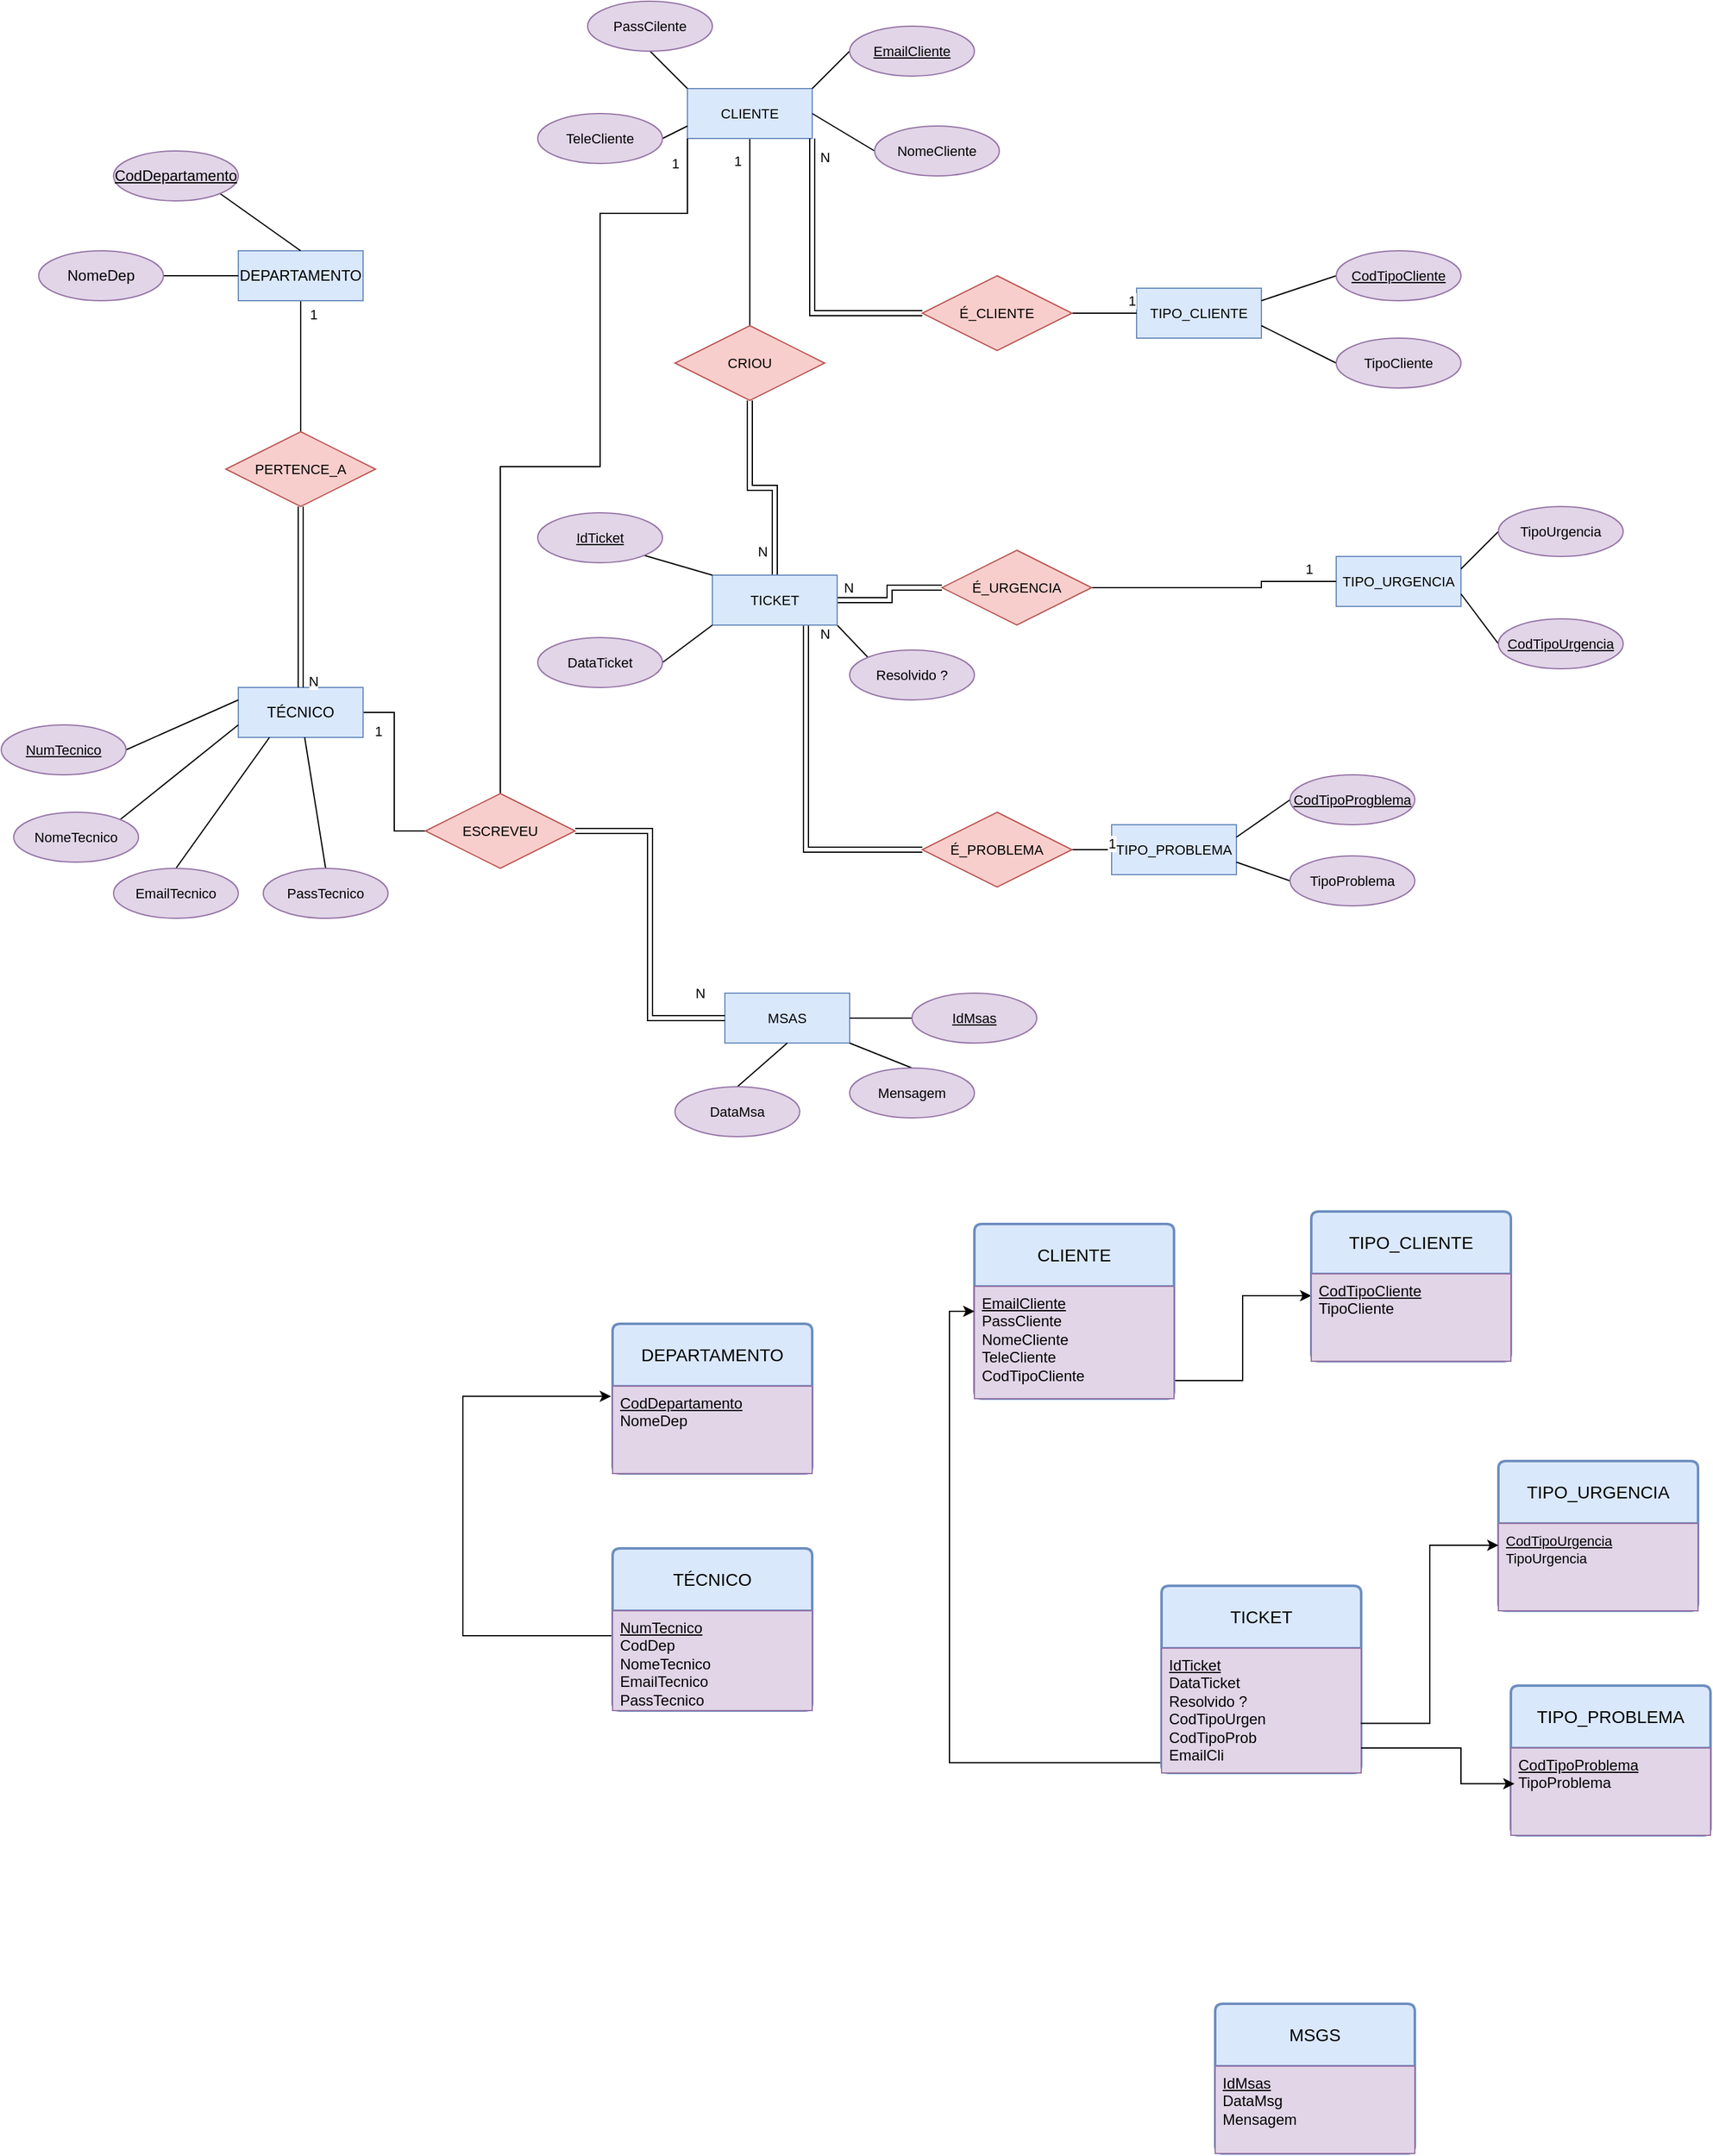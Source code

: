 <mxfile version="28.2.5">
  <diagram name="Página-1" id="ovCe7hbLdK3G4paKLihs">
    <mxGraphModel dx="2075" dy="1964" grid="1" gridSize="10" guides="1" tooltips="1" connect="1" arrows="1" fold="1" page="1" pageScale="1" pageWidth="827" pageHeight="1169" math="0" shadow="0">
      <root>
        <mxCell id="0" />
        <mxCell id="1" parent="0" />
        <mxCell id="nXeLx6OuXh_c5-dd6drx-55" style="edgeStyle=orthogonalEdgeStyle;shape=connector;rounded=0;orthogonalLoop=1;jettySize=auto;html=1;exitX=0.5;exitY=1;exitDx=0;exitDy=0;entryX=0.5;entryY=0;entryDx=0;entryDy=0;strokeColor=default;align=center;verticalAlign=middle;fontFamily=Helvetica;fontSize=11;fontColor=default;labelBackgroundColor=default;endArrow=none;endFill=0;" edge="1" parent="1" source="nXeLx6OuXh_c5-dd6drx-1" target="nXeLx6OuXh_c5-dd6drx-54">
          <mxGeometry relative="1" as="geometry" />
        </mxCell>
        <mxCell id="nXeLx6OuXh_c5-dd6drx-58" value="1" style="edgeLabel;html=1;align=center;verticalAlign=middle;resizable=0;points=[];fontFamily=Helvetica;fontSize=11;fontColor=default;labelBackgroundColor=default;" vertex="1" connectable="0" parent="nXeLx6OuXh_c5-dd6drx-55">
          <mxGeometry x="-0.873" y="2" relative="1" as="geometry">
            <mxPoint x="8" y="4" as="offset" />
          </mxGeometry>
        </mxCell>
        <mxCell id="nXeLx6OuXh_c5-dd6drx-1" value="DEPARTAMENTO" style="whiteSpace=wrap;html=1;align=center;fillColor=#dae8fc;strokeColor=#6c8ebf;labelBackgroundColor=none;" vertex="1" parent="1">
          <mxGeometry x="-620" y="-940" width="100" height="40" as="geometry" />
        </mxCell>
        <mxCell id="nXeLx6OuXh_c5-dd6drx-6" style="rounded=0;orthogonalLoop=1;jettySize=auto;html=1;exitX=1;exitY=1;exitDx=0;exitDy=0;entryX=0.5;entryY=0;entryDx=0;entryDy=0;endArrow=none;endFill=0;" edge="1" parent="1" source="nXeLx6OuXh_c5-dd6drx-3" target="nXeLx6OuXh_c5-dd6drx-1">
          <mxGeometry relative="1" as="geometry" />
        </mxCell>
        <mxCell id="nXeLx6OuXh_c5-dd6drx-3" value="CodDepartamento" style="ellipse;whiteSpace=wrap;html=1;align=center;fontStyle=4;labelBackgroundColor=none;fillColor=#e1d5e7;strokeColor=#9673a6;" vertex="1" parent="1">
          <mxGeometry x="-720" y="-1020" width="100" height="40" as="geometry" />
        </mxCell>
        <mxCell id="nXeLx6OuXh_c5-dd6drx-7" style="edgeStyle=none;shape=connector;rounded=0;orthogonalLoop=1;jettySize=auto;html=1;exitX=1;exitY=0.5;exitDx=0;exitDy=0;entryX=0;entryY=0.5;entryDx=0;entryDy=0;strokeColor=default;align=center;verticalAlign=middle;fontFamily=Helvetica;fontSize=11;fontColor=default;labelBackgroundColor=default;endArrow=none;endFill=0;" edge="1" parent="1" source="nXeLx6OuXh_c5-dd6drx-4" target="nXeLx6OuXh_c5-dd6drx-1">
          <mxGeometry relative="1" as="geometry" />
        </mxCell>
        <mxCell id="nXeLx6OuXh_c5-dd6drx-4" value="NomeDep" style="ellipse;whiteSpace=wrap;html=1;align=center;labelBackgroundColor=none;fillColor=#e1d5e7;strokeColor=#9673a6;" vertex="1" parent="1">
          <mxGeometry x="-780" y="-940" width="100" height="40" as="geometry" />
        </mxCell>
        <mxCell id="nXeLx6OuXh_c5-dd6drx-82" style="edgeStyle=orthogonalEdgeStyle;shape=connector;rounded=0;orthogonalLoop=1;jettySize=auto;html=1;exitX=1;exitY=0.5;exitDx=0;exitDy=0;entryX=0;entryY=0.5;entryDx=0;entryDy=0;strokeColor=default;align=center;verticalAlign=middle;fontFamily=Helvetica;fontSize=11;fontColor=default;labelBackgroundColor=default;endArrow=none;endFill=0;" edge="1" parent="1" source="nXeLx6OuXh_c5-dd6drx-5" target="nXeLx6OuXh_c5-dd6drx-81">
          <mxGeometry relative="1" as="geometry" />
        </mxCell>
        <mxCell id="nXeLx6OuXh_c5-dd6drx-86" value="1" style="edgeLabel;html=1;align=center;verticalAlign=middle;resizable=0;points=[];fontFamily=Helvetica;fontSize=11;fontColor=default;labelBackgroundColor=default;" vertex="1" connectable="0" parent="nXeLx6OuXh_c5-dd6drx-82">
          <mxGeometry x="-0.836" y="-3" relative="1" as="geometry">
            <mxPoint y="12" as="offset" />
          </mxGeometry>
        </mxCell>
        <mxCell id="nXeLx6OuXh_c5-dd6drx-5" value="TÉCNICO" style="whiteSpace=wrap;html=1;align=center;fillColor=#dae8fc;strokeColor=#6c8ebf;labelBackgroundColor=none;" vertex="1" parent="1">
          <mxGeometry x="-620" y="-590" width="100" height="40" as="geometry" />
        </mxCell>
        <mxCell id="nXeLx6OuXh_c5-dd6drx-15" style="edgeStyle=none;shape=connector;rounded=0;orthogonalLoop=1;jettySize=auto;html=1;exitX=1;exitY=0.5;exitDx=0;exitDy=0;entryX=0;entryY=0.25;entryDx=0;entryDy=0;strokeColor=default;align=center;verticalAlign=middle;fontFamily=Helvetica;fontSize=11;fontColor=default;labelBackgroundColor=default;endArrow=none;endFill=0;" edge="1" parent="1" source="nXeLx6OuXh_c5-dd6drx-8" target="nXeLx6OuXh_c5-dd6drx-5">
          <mxGeometry relative="1" as="geometry" />
        </mxCell>
        <mxCell id="nXeLx6OuXh_c5-dd6drx-8" value="NumTecnico" style="ellipse;whiteSpace=wrap;html=1;align=center;fontStyle=4;fontFamily=Helvetica;fontSize=11;labelBackgroundColor=none;fillColor=#e1d5e7;strokeColor=#9673a6;" vertex="1" parent="1">
          <mxGeometry x="-810" y="-560" width="100" height="40" as="geometry" />
        </mxCell>
        <mxCell id="nXeLx6OuXh_c5-dd6drx-14" style="edgeStyle=none;shape=connector;rounded=0;orthogonalLoop=1;jettySize=auto;html=1;exitX=1;exitY=0;exitDx=0;exitDy=0;entryX=0;entryY=0.75;entryDx=0;entryDy=0;strokeColor=default;align=center;verticalAlign=middle;fontFamily=Helvetica;fontSize=11;fontColor=default;labelBackgroundColor=default;endArrow=none;endFill=0;" edge="1" parent="1" source="nXeLx6OuXh_c5-dd6drx-9" target="nXeLx6OuXh_c5-dd6drx-5">
          <mxGeometry relative="1" as="geometry" />
        </mxCell>
        <mxCell id="nXeLx6OuXh_c5-dd6drx-9" value="NomeTecnico" style="ellipse;whiteSpace=wrap;html=1;align=center;fontFamily=Helvetica;fontSize=11;labelBackgroundColor=none;fillColor=#e1d5e7;strokeColor=#9673a6;" vertex="1" parent="1">
          <mxGeometry x="-800" y="-490" width="100" height="40" as="geometry" />
        </mxCell>
        <mxCell id="nXeLx6OuXh_c5-dd6drx-12" style="edgeStyle=none;shape=connector;rounded=0;orthogonalLoop=1;jettySize=auto;html=1;exitX=0.5;exitY=0;exitDx=0;exitDy=0;strokeColor=default;align=center;verticalAlign=middle;fontFamily=Helvetica;fontSize=11;fontColor=default;labelBackgroundColor=default;endArrow=none;endFill=0;" edge="1" parent="1" source="nXeLx6OuXh_c5-dd6drx-10" target="nXeLx6OuXh_c5-dd6drx-5">
          <mxGeometry relative="1" as="geometry">
            <mxPoint x="-635" y="-375" as="targetPoint" />
          </mxGeometry>
        </mxCell>
        <mxCell id="nXeLx6OuXh_c5-dd6drx-10" value="PassTecnico" style="ellipse;whiteSpace=wrap;html=1;align=center;fontFamily=Helvetica;fontSize=11;labelBackgroundColor=none;fillColor=#e1d5e7;strokeColor=#9673a6;" vertex="1" parent="1">
          <mxGeometry x="-600" y="-445" width="100" height="40" as="geometry" />
        </mxCell>
        <mxCell id="nXeLx6OuXh_c5-dd6drx-13" style="edgeStyle=none;shape=connector;rounded=0;orthogonalLoop=1;jettySize=auto;html=1;exitX=0.5;exitY=0;exitDx=0;exitDy=0;entryX=0.25;entryY=1;entryDx=0;entryDy=0;strokeColor=default;align=center;verticalAlign=middle;fontFamily=Helvetica;fontSize=11;fontColor=default;labelBackgroundColor=default;endArrow=none;endFill=0;" edge="1" parent="1" source="nXeLx6OuXh_c5-dd6drx-11" target="nXeLx6OuXh_c5-dd6drx-5">
          <mxGeometry relative="1" as="geometry" />
        </mxCell>
        <mxCell id="nXeLx6OuXh_c5-dd6drx-11" value="EmailTecnico" style="ellipse;whiteSpace=wrap;html=1;align=center;fontFamily=Helvetica;fontSize=11;labelBackgroundColor=none;fillColor=#e1d5e7;strokeColor=#9673a6;" vertex="1" parent="1">
          <mxGeometry x="-720" y="-445" width="100" height="40" as="geometry" />
        </mxCell>
        <mxCell id="nXeLx6OuXh_c5-dd6drx-61" style="edgeStyle=orthogonalEdgeStyle;shape=connector;rounded=0;orthogonalLoop=1;jettySize=auto;html=1;exitX=0.5;exitY=1;exitDx=0;exitDy=0;entryX=0.5;entryY=0;entryDx=0;entryDy=0;strokeColor=default;align=center;verticalAlign=middle;fontFamily=Helvetica;fontSize=11;fontColor=default;labelBackgroundColor=default;endArrow=none;endFill=0;" edge="1" parent="1" source="nXeLx6OuXh_c5-dd6drx-16" target="nXeLx6OuXh_c5-dd6drx-60">
          <mxGeometry relative="1" as="geometry" />
        </mxCell>
        <mxCell id="nXeLx6OuXh_c5-dd6drx-63" value="1" style="edgeLabel;html=1;align=center;verticalAlign=middle;resizable=0;points=[];fontFamily=Helvetica;fontSize=11;fontColor=default;labelBackgroundColor=default;" vertex="1" connectable="0" parent="nXeLx6OuXh_c5-dd6drx-61">
          <mxGeometry x="-0.705" y="-3" relative="1" as="geometry">
            <mxPoint x="-7" y="-4" as="offset" />
          </mxGeometry>
        </mxCell>
        <mxCell id="nXeLx6OuXh_c5-dd6drx-16" value="CLIENTE" style="whiteSpace=wrap;html=1;align=center;fontFamily=Helvetica;fontSize=11;labelBackgroundColor=none;fillColor=#dae8fc;strokeColor=#6c8ebf;" vertex="1" parent="1">
          <mxGeometry x="-260" y="-1070" width="100" height="40" as="geometry" />
        </mxCell>
        <mxCell id="nXeLx6OuXh_c5-dd6drx-27" style="edgeStyle=none;shape=connector;rounded=0;orthogonalLoop=1;jettySize=auto;html=1;exitX=0;exitY=0.5;exitDx=0;exitDy=0;entryX=1;entryY=0;entryDx=0;entryDy=0;strokeColor=default;align=center;verticalAlign=middle;fontFamily=Helvetica;fontSize=11;fontColor=default;labelBackgroundColor=default;endArrow=none;endFill=0;" edge="1" parent="1" source="nXeLx6OuXh_c5-dd6drx-18" target="nXeLx6OuXh_c5-dd6drx-16">
          <mxGeometry relative="1" as="geometry" />
        </mxCell>
        <mxCell id="nXeLx6OuXh_c5-dd6drx-18" value="EmailCliente" style="ellipse;whiteSpace=wrap;html=1;align=center;fontStyle=4;fontFamily=Helvetica;fontSize=11;labelBackgroundColor=none;fillColor=#e1d5e7;strokeColor=#9673a6;" vertex="1" parent="1">
          <mxGeometry x="-130" y="-1120" width="100" height="40" as="geometry" />
        </mxCell>
        <mxCell id="nXeLx6OuXh_c5-dd6drx-28" style="edgeStyle=none;shape=connector;rounded=0;orthogonalLoop=1;jettySize=auto;html=1;exitX=0;exitY=0.5;exitDx=0;exitDy=0;entryX=1;entryY=0.5;entryDx=0;entryDy=0;strokeColor=default;align=center;verticalAlign=middle;fontFamily=Helvetica;fontSize=11;fontColor=default;labelBackgroundColor=default;endArrow=none;endFill=0;" edge="1" parent="1" source="nXeLx6OuXh_c5-dd6drx-19" target="nXeLx6OuXh_c5-dd6drx-16">
          <mxGeometry relative="1" as="geometry" />
        </mxCell>
        <mxCell id="nXeLx6OuXh_c5-dd6drx-19" value="NomeCliente" style="ellipse;whiteSpace=wrap;html=1;align=center;fontFamily=Helvetica;fontSize=11;labelBackgroundColor=none;fillColor=#e1d5e7;strokeColor=#9673a6;" vertex="1" parent="1">
          <mxGeometry x="-110" y="-1040" width="100" height="40" as="geometry" />
        </mxCell>
        <mxCell id="nXeLx6OuXh_c5-dd6drx-29" style="edgeStyle=none;shape=connector;rounded=0;orthogonalLoop=1;jettySize=auto;html=1;exitX=0.5;exitY=1;exitDx=0;exitDy=0;entryX=0;entryY=0;entryDx=0;entryDy=0;strokeColor=default;align=center;verticalAlign=middle;fontFamily=Helvetica;fontSize=11;fontColor=default;labelBackgroundColor=default;endArrow=none;endFill=0;" edge="1" parent="1" source="nXeLx6OuXh_c5-dd6drx-20" target="nXeLx6OuXh_c5-dd6drx-16">
          <mxGeometry relative="1" as="geometry" />
        </mxCell>
        <mxCell id="nXeLx6OuXh_c5-dd6drx-20" value="PassCilente" style="ellipse;whiteSpace=wrap;html=1;align=center;fontFamily=Helvetica;fontSize=11;labelBackgroundColor=none;fillColor=#e1d5e7;strokeColor=#9673a6;" vertex="1" parent="1">
          <mxGeometry x="-340" y="-1140" width="100" height="40" as="geometry" />
        </mxCell>
        <mxCell id="nXeLx6OuXh_c5-dd6drx-21" value="MSAS" style="whiteSpace=wrap;html=1;align=center;fontFamily=Helvetica;fontSize=11;labelBackgroundColor=none;fillColor=#dae8fc;strokeColor=#6c8ebf;" vertex="1" parent="1">
          <mxGeometry x="-230" y="-345" width="100" height="40" as="geometry" />
        </mxCell>
        <mxCell id="nXeLx6OuXh_c5-dd6drx-25" style="edgeStyle=none;shape=connector;rounded=0;orthogonalLoop=1;jettySize=auto;html=1;exitX=0.5;exitY=0;exitDx=0;exitDy=0;entryX=0.5;entryY=1;entryDx=0;entryDy=0;strokeColor=default;align=center;verticalAlign=middle;fontFamily=Helvetica;fontSize=11;fontColor=default;labelBackgroundColor=default;endArrow=none;endFill=0;" edge="1" parent="1" source="nXeLx6OuXh_c5-dd6drx-22" target="nXeLx6OuXh_c5-dd6drx-21">
          <mxGeometry relative="1" as="geometry" />
        </mxCell>
        <mxCell id="nXeLx6OuXh_c5-dd6drx-22" value="DataMsa" style="ellipse;whiteSpace=wrap;html=1;align=center;fontFamily=Helvetica;fontSize=11;labelBackgroundColor=none;fillColor=#e1d5e7;strokeColor=#9673a6;" vertex="1" parent="1">
          <mxGeometry x="-270" y="-270" width="100" height="40" as="geometry" />
        </mxCell>
        <mxCell id="nXeLx6OuXh_c5-dd6drx-24" style="edgeStyle=none;shape=connector;rounded=0;orthogonalLoop=1;jettySize=auto;html=1;exitX=0.5;exitY=0;exitDx=0;exitDy=0;entryX=1;entryY=1;entryDx=0;entryDy=0;strokeColor=default;align=center;verticalAlign=middle;fontFamily=Helvetica;fontSize=11;fontColor=default;labelBackgroundColor=default;endArrow=none;endFill=0;" edge="1" parent="1" source="nXeLx6OuXh_c5-dd6drx-23" target="nXeLx6OuXh_c5-dd6drx-21">
          <mxGeometry relative="1" as="geometry" />
        </mxCell>
        <mxCell id="nXeLx6OuXh_c5-dd6drx-23" value="Mensagem" style="ellipse;whiteSpace=wrap;html=1;align=center;fontFamily=Helvetica;fontSize=11;labelBackgroundColor=none;fillColor=#e1d5e7;strokeColor=#9673a6;" vertex="1" parent="1">
          <mxGeometry x="-130" y="-285" width="100" height="40" as="geometry" />
        </mxCell>
        <mxCell id="nXeLx6OuXh_c5-dd6drx-30" style="edgeStyle=none;shape=connector;rounded=0;orthogonalLoop=1;jettySize=auto;html=1;exitX=1;exitY=0.5;exitDx=0;exitDy=0;entryX=0;entryY=0.75;entryDx=0;entryDy=0;strokeColor=default;align=center;verticalAlign=middle;fontFamily=Helvetica;fontSize=11;fontColor=default;labelBackgroundColor=default;endArrow=none;endFill=0;" edge="1" parent="1" source="nXeLx6OuXh_c5-dd6drx-26" target="nXeLx6OuXh_c5-dd6drx-16">
          <mxGeometry relative="1" as="geometry" />
        </mxCell>
        <mxCell id="nXeLx6OuXh_c5-dd6drx-26" value="TeleCliente" style="ellipse;whiteSpace=wrap;html=1;align=center;fontFamily=Helvetica;fontSize=11;labelBackgroundColor=none;fillColor=#e1d5e7;strokeColor=#9673a6;" vertex="1" parent="1">
          <mxGeometry x="-380" y="-1050" width="100" height="40" as="geometry" />
        </mxCell>
        <mxCell id="nXeLx6OuXh_c5-dd6drx-40" style="edgeStyle=none;shape=connector;rounded=0;orthogonalLoop=1;jettySize=auto;html=1;exitX=1;exitY=1;exitDx=0;exitDy=0;entryX=0;entryY=0;entryDx=0;entryDy=0;strokeColor=default;align=center;verticalAlign=middle;fontFamily=Helvetica;fontSize=11;fontColor=default;labelBackgroundColor=default;endArrow=none;endFill=0;" edge="1" parent="1" source="nXeLx6OuXh_c5-dd6drx-31" target="nXeLx6OuXh_c5-dd6drx-35">
          <mxGeometry relative="1" as="geometry" />
        </mxCell>
        <mxCell id="nXeLx6OuXh_c5-dd6drx-62" style="edgeStyle=orthogonalEdgeStyle;shape=link;rounded=0;orthogonalLoop=1;jettySize=auto;html=1;exitX=0.5;exitY=0;exitDx=0;exitDy=0;entryX=0.5;entryY=1;entryDx=0;entryDy=0;strokeColor=default;align=center;verticalAlign=middle;fontFamily=Helvetica;fontSize=11;fontColor=default;labelBackgroundColor=default;endArrow=none;endFill=0;" edge="1" parent="1" source="nXeLx6OuXh_c5-dd6drx-31" target="nXeLx6OuXh_c5-dd6drx-60">
          <mxGeometry relative="1" as="geometry" />
        </mxCell>
        <mxCell id="nXeLx6OuXh_c5-dd6drx-64" value="N" style="edgeLabel;html=1;align=center;verticalAlign=middle;resizable=0;points=[];fontFamily=Helvetica;fontSize=11;fontColor=default;labelBackgroundColor=default;" vertex="1" connectable="0" parent="nXeLx6OuXh_c5-dd6drx-62">
          <mxGeometry x="-0.773" y="2" relative="1" as="geometry">
            <mxPoint x="-8" y="-1" as="offset" />
          </mxGeometry>
        </mxCell>
        <mxCell id="nXeLx6OuXh_c5-dd6drx-70" style="edgeStyle=orthogonalEdgeStyle;shape=link;rounded=0;orthogonalLoop=1;jettySize=auto;html=1;exitX=1;exitY=0.5;exitDx=0;exitDy=0;entryX=0;entryY=0.5;entryDx=0;entryDy=0;strokeColor=default;align=center;verticalAlign=middle;fontFamily=Helvetica;fontSize=11;fontColor=default;labelBackgroundColor=default;endArrow=none;endFill=0;" edge="1" parent="1" source="nXeLx6OuXh_c5-dd6drx-31" target="nXeLx6OuXh_c5-dd6drx-69">
          <mxGeometry relative="1" as="geometry" />
        </mxCell>
        <mxCell id="nXeLx6OuXh_c5-dd6drx-75" value="N" style="edgeLabel;html=1;align=center;verticalAlign=middle;resizable=0;points=[];fontFamily=Helvetica;fontSize=11;fontColor=default;labelBackgroundColor=default;" vertex="1" connectable="0" parent="nXeLx6OuXh_c5-dd6drx-70">
          <mxGeometry x="-0.775" y="1" relative="1" as="geometry">
            <mxPoint x="-2" y="-9" as="offset" />
          </mxGeometry>
        </mxCell>
        <mxCell id="nXeLx6OuXh_c5-dd6drx-77" style="edgeStyle=orthogonalEdgeStyle;shape=link;rounded=0;orthogonalLoop=1;jettySize=auto;html=1;exitX=0.75;exitY=1;exitDx=0;exitDy=0;entryX=0;entryY=0.5;entryDx=0;entryDy=0;strokeColor=default;align=center;verticalAlign=middle;fontFamily=Helvetica;fontSize=11;fontColor=default;labelBackgroundColor=default;endArrow=none;endFill=0;" edge="1" parent="1" source="nXeLx6OuXh_c5-dd6drx-31" target="nXeLx6OuXh_c5-dd6drx-76">
          <mxGeometry relative="1" as="geometry" />
        </mxCell>
        <mxCell id="nXeLx6OuXh_c5-dd6drx-80" value="N" style="edgeLabel;html=1;align=center;verticalAlign=middle;resizable=0;points=[];fontFamily=Helvetica;fontSize=11;fontColor=default;labelBackgroundColor=default;" vertex="1" connectable="0" parent="nXeLx6OuXh_c5-dd6drx-77">
          <mxGeometry x="-0.912" relative="1" as="geometry">
            <mxPoint x="15" y="-5" as="offset" />
          </mxGeometry>
        </mxCell>
        <mxCell id="nXeLx6OuXh_c5-dd6drx-31" value="TICKET" style="whiteSpace=wrap;html=1;align=center;fontFamily=Helvetica;fontSize=11;labelBackgroundColor=none;fillColor=#dae8fc;strokeColor=#6c8ebf;" vertex="1" parent="1">
          <mxGeometry x="-240" y="-680" width="100" height="40" as="geometry" />
        </mxCell>
        <mxCell id="nXeLx6OuXh_c5-dd6drx-32" value="TIPO_CLIENTE" style="whiteSpace=wrap;html=1;align=center;fontFamily=Helvetica;fontSize=11;labelBackgroundColor=none;fillColor=#dae8fc;strokeColor=#6c8ebf;" vertex="1" parent="1">
          <mxGeometry x="100" y="-910" width="100" height="40" as="geometry" />
        </mxCell>
        <mxCell id="nXeLx6OuXh_c5-dd6drx-33" value="TIPO_URGENCIA" style="whiteSpace=wrap;html=1;align=center;fontFamily=Helvetica;fontSize=11;labelBackgroundColor=none;fillColor=#dae8fc;strokeColor=#6c8ebf;" vertex="1" parent="1">
          <mxGeometry x="260" y="-695" width="100" height="40" as="geometry" />
        </mxCell>
        <mxCell id="nXeLx6OuXh_c5-dd6drx-34" value="TIPO_PROBLEMA" style="whiteSpace=wrap;html=1;align=center;fontFamily=Helvetica;fontSize=11;labelBackgroundColor=none;fillColor=#dae8fc;strokeColor=#6c8ebf;" vertex="1" parent="1">
          <mxGeometry x="80" y="-480" width="100" height="40" as="geometry" />
        </mxCell>
        <mxCell id="nXeLx6OuXh_c5-dd6drx-35" value="Resolvido ?" style="ellipse;whiteSpace=wrap;html=1;align=center;fontFamily=Helvetica;fontSize=11;labelBackgroundColor=none;fillColor=#e1d5e7;strokeColor=#9673a6;" vertex="1" parent="1">
          <mxGeometry x="-130" y="-620" width="100" height="40" as="geometry" />
        </mxCell>
        <mxCell id="nXeLx6OuXh_c5-dd6drx-39" style="edgeStyle=none;shape=connector;rounded=0;orthogonalLoop=1;jettySize=auto;html=1;exitX=1;exitY=0.5;exitDx=0;exitDy=0;entryX=0;entryY=1;entryDx=0;entryDy=0;strokeColor=default;align=center;verticalAlign=middle;fontFamily=Helvetica;fontSize=11;fontColor=default;labelBackgroundColor=default;endArrow=none;endFill=0;" edge="1" parent="1" source="nXeLx6OuXh_c5-dd6drx-36" target="nXeLx6OuXh_c5-dd6drx-31">
          <mxGeometry relative="1" as="geometry" />
        </mxCell>
        <mxCell id="nXeLx6OuXh_c5-dd6drx-36" value="DataTicket" style="ellipse;whiteSpace=wrap;html=1;align=center;fontFamily=Helvetica;fontSize=11;labelBackgroundColor=none;fillColor=#e1d5e7;strokeColor=#9673a6;" vertex="1" parent="1">
          <mxGeometry x="-380" y="-630" width="100" height="40" as="geometry" />
        </mxCell>
        <mxCell id="nXeLx6OuXh_c5-dd6drx-38" style="edgeStyle=none;shape=connector;rounded=0;orthogonalLoop=1;jettySize=auto;html=1;exitX=1;exitY=1;exitDx=0;exitDy=0;entryX=0;entryY=0;entryDx=0;entryDy=0;strokeColor=default;align=center;verticalAlign=middle;fontFamily=Helvetica;fontSize=11;fontColor=default;labelBackgroundColor=default;endArrow=none;endFill=0;" edge="1" parent="1" source="nXeLx6OuXh_c5-dd6drx-37" target="nXeLx6OuXh_c5-dd6drx-31">
          <mxGeometry relative="1" as="geometry" />
        </mxCell>
        <mxCell id="nXeLx6OuXh_c5-dd6drx-37" value="IdTicket" style="ellipse;whiteSpace=wrap;html=1;align=center;fontStyle=4;fontFamily=Helvetica;fontSize=11;labelBackgroundColor=none;fillColor=#e1d5e7;strokeColor=#9673a6;" vertex="1" parent="1">
          <mxGeometry x="-380" y="-730" width="100" height="40" as="geometry" />
        </mxCell>
        <mxCell id="nXeLx6OuXh_c5-dd6drx-47" style="edgeStyle=none;shape=connector;rounded=0;orthogonalLoop=1;jettySize=auto;html=1;exitX=0;exitY=0.5;exitDx=0;exitDy=0;entryX=1;entryY=0.75;entryDx=0;entryDy=0;strokeColor=default;align=center;verticalAlign=middle;fontFamily=Helvetica;fontSize=11;fontColor=default;labelBackgroundColor=default;endArrow=none;endFill=0;" edge="1" parent="1" source="nXeLx6OuXh_c5-dd6drx-42" target="nXeLx6OuXh_c5-dd6drx-32">
          <mxGeometry relative="1" as="geometry" />
        </mxCell>
        <mxCell id="nXeLx6OuXh_c5-dd6drx-42" value="TipoCliente" style="ellipse;whiteSpace=wrap;html=1;align=center;fontFamily=Helvetica;fontSize=11;labelBackgroundColor=none;fillColor=#e1d5e7;strokeColor=#9673a6;" vertex="1" parent="1">
          <mxGeometry x="260" y="-870" width="100" height="40" as="geometry" />
        </mxCell>
        <mxCell id="nXeLx6OuXh_c5-dd6drx-46" style="edgeStyle=none;shape=connector;rounded=0;orthogonalLoop=1;jettySize=auto;html=1;exitX=0;exitY=0.5;exitDx=0;exitDy=0;entryX=1;entryY=0.25;entryDx=0;entryDy=0;strokeColor=default;align=center;verticalAlign=middle;fontFamily=Helvetica;fontSize=11;fontColor=default;labelBackgroundColor=default;endArrow=none;endFill=0;" edge="1" parent="1" source="nXeLx6OuXh_c5-dd6drx-43" target="nXeLx6OuXh_c5-dd6drx-32">
          <mxGeometry relative="1" as="geometry" />
        </mxCell>
        <mxCell id="nXeLx6OuXh_c5-dd6drx-43" value="CodTipoCliente" style="ellipse;whiteSpace=wrap;html=1;align=center;fontStyle=4;fontFamily=Helvetica;fontSize=11;labelBackgroundColor=none;fillColor=#e1d5e7;strokeColor=#9673a6;" vertex="1" parent="1">
          <mxGeometry x="260" y="-940" width="100" height="40" as="geometry" />
        </mxCell>
        <mxCell id="nXeLx6OuXh_c5-dd6drx-49" style="edgeStyle=none;shape=connector;rounded=0;orthogonalLoop=1;jettySize=auto;html=1;exitX=0;exitY=0.5;exitDx=0;exitDy=0;entryX=1;entryY=0.75;entryDx=0;entryDy=0;strokeColor=default;align=center;verticalAlign=middle;fontFamily=Helvetica;fontSize=11;fontColor=default;labelBackgroundColor=default;endArrow=none;endFill=0;" edge="1" parent="1" source="nXeLx6OuXh_c5-dd6drx-44" target="nXeLx6OuXh_c5-dd6drx-33">
          <mxGeometry relative="1" as="geometry" />
        </mxCell>
        <mxCell id="nXeLx6OuXh_c5-dd6drx-44" value="CodTipoUrgencia" style="ellipse;whiteSpace=wrap;html=1;align=center;fontStyle=4;fontFamily=Helvetica;fontSize=11;labelBackgroundColor=none;fillColor=#e1d5e7;strokeColor=#9673a6;" vertex="1" parent="1">
          <mxGeometry x="390" y="-645" width="100" height="40" as="geometry" />
        </mxCell>
        <mxCell id="nXeLx6OuXh_c5-dd6drx-48" style="edgeStyle=none;shape=connector;rounded=0;orthogonalLoop=1;jettySize=auto;html=1;exitX=0;exitY=0.5;exitDx=0;exitDy=0;entryX=1;entryY=0.25;entryDx=0;entryDy=0;strokeColor=default;align=center;verticalAlign=middle;fontFamily=Helvetica;fontSize=11;fontColor=default;labelBackgroundColor=default;endArrow=none;endFill=0;" edge="1" parent="1" source="nXeLx6OuXh_c5-dd6drx-45" target="nXeLx6OuXh_c5-dd6drx-33">
          <mxGeometry relative="1" as="geometry" />
        </mxCell>
        <mxCell id="nXeLx6OuXh_c5-dd6drx-45" value="TipoUrgencia" style="ellipse;whiteSpace=wrap;html=1;align=center;fontFamily=Helvetica;fontSize=11;labelBackgroundColor=none;fillColor=#e1d5e7;strokeColor=#9673a6;" vertex="1" parent="1">
          <mxGeometry x="390" y="-735" width="100" height="40" as="geometry" />
        </mxCell>
        <mxCell id="nXeLx6OuXh_c5-dd6drx-53" style="edgeStyle=none;shape=connector;rounded=0;orthogonalLoop=1;jettySize=auto;html=1;exitX=0;exitY=0.5;exitDx=0;exitDy=0;entryX=1;entryY=0.25;entryDx=0;entryDy=0;strokeColor=default;align=center;verticalAlign=middle;fontFamily=Helvetica;fontSize=11;fontColor=default;labelBackgroundColor=default;endArrow=none;endFill=0;" edge="1" parent="1" source="nXeLx6OuXh_c5-dd6drx-50" target="nXeLx6OuXh_c5-dd6drx-34">
          <mxGeometry relative="1" as="geometry" />
        </mxCell>
        <mxCell id="nXeLx6OuXh_c5-dd6drx-50" value="CodTipoProgblema" style="ellipse;whiteSpace=wrap;html=1;align=center;fontStyle=4;fontFamily=Helvetica;fontSize=11;labelBackgroundColor=none;fillColor=#e1d5e7;strokeColor=#9673a6;" vertex="1" parent="1">
          <mxGeometry x="223" y="-520" width="100" height="40" as="geometry" />
        </mxCell>
        <mxCell id="nXeLx6OuXh_c5-dd6drx-52" style="edgeStyle=none;shape=connector;rounded=0;orthogonalLoop=1;jettySize=auto;html=1;exitX=0;exitY=0.5;exitDx=0;exitDy=0;entryX=1;entryY=0.75;entryDx=0;entryDy=0;strokeColor=default;align=center;verticalAlign=middle;fontFamily=Helvetica;fontSize=11;fontColor=default;labelBackgroundColor=default;endArrow=none;endFill=0;" edge="1" parent="1" source="nXeLx6OuXh_c5-dd6drx-51" target="nXeLx6OuXh_c5-dd6drx-34">
          <mxGeometry relative="1" as="geometry" />
        </mxCell>
        <mxCell id="nXeLx6OuXh_c5-dd6drx-51" value="TipoProblema" style="ellipse;whiteSpace=wrap;html=1;align=center;fontFamily=Helvetica;fontSize=11;labelBackgroundColor=none;fillColor=#e1d5e7;strokeColor=#9673a6;" vertex="1" parent="1">
          <mxGeometry x="223" y="-455" width="100" height="40" as="geometry" />
        </mxCell>
        <mxCell id="nXeLx6OuXh_c5-dd6drx-56" style="edgeStyle=orthogonalEdgeStyle;shape=link;rounded=0;orthogonalLoop=1;jettySize=auto;html=1;exitX=0.5;exitY=1;exitDx=0;exitDy=0;strokeColor=default;align=center;verticalAlign=middle;fontFamily=Helvetica;fontSize=11;fontColor=default;labelBackgroundColor=default;endArrow=none;endFill=0;" edge="1" parent="1" source="nXeLx6OuXh_c5-dd6drx-54" target="nXeLx6OuXh_c5-dd6drx-5">
          <mxGeometry relative="1" as="geometry" />
        </mxCell>
        <mxCell id="nXeLx6OuXh_c5-dd6drx-57" value="N" style="edgeLabel;html=1;align=center;verticalAlign=middle;resizable=0;points=[];fontFamily=Helvetica;fontSize=11;fontColor=default;labelBackgroundColor=default;" vertex="1" connectable="0" parent="nXeLx6OuXh_c5-dd6drx-56">
          <mxGeometry x="0.886" y="3" relative="1" as="geometry">
            <mxPoint x="7" y="3" as="offset" />
          </mxGeometry>
        </mxCell>
        <mxCell id="nXeLx6OuXh_c5-dd6drx-54" value="PERTENCE_A" style="shape=rhombus;perimeter=rhombusPerimeter;whiteSpace=wrap;html=1;align=center;fontFamily=Helvetica;fontSize=11;labelBackgroundColor=none;fillColor=#f8cecc;strokeColor=#b85450;" vertex="1" parent="1">
          <mxGeometry x="-630" y="-795" width="120" height="60" as="geometry" />
        </mxCell>
        <mxCell id="nXeLx6OuXh_c5-dd6drx-65" style="edgeStyle=orthogonalEdgeStyle;shape=connector;rounded=0;orthogonalLoop=1;jettySize=auto;html=1;exitX=1;exitY=0.5;exitDx=0;exitDy=0;entryX=0;entryY=0.5;entryDx=0;entryDy=0;strokeColor=default;align=center;verticalAlign=middle;fontFamily=Helvetica;fontSize=11;fontColor=default;labelBackgroundColor=default;endArrow=none;endFill=0;" edge="1" parent="1" source="nXeLx6OuXh_c5-dd6drx-59" target="nXeLx6OuXh_c5-dd6drx-32">
          <mxGeometry relative="1" as="geometry" />
        </mxCell>
        <mxCell id="nXeLx6OuXh_c5-dd6drx-68" value="1" style="edgeLabel;html=1;align=center;verticalAlign=middle;resizable=0;points=[];fontFamily=Helvetica;fontSize=11;fontColor=default;labelBackgroundColor=default;" vertex="1" connectable="0" parent="nXeLx6OuXh_c5-dd6drx-65">
          <mxGeometry x="0.862" y="1" relative="1" as="geometry">
            <mxPoint y="-9" as="offset" />
          </mxGeometry>
        </mxCell>
        <mxCell id="nXeLx6OuXh_c5-dd6drx-66" style="edgeStyle=orthogonalEdgeStyle;shape=link;rounded=0;orthogonalLoop=1;jettySize=auto;html=1;exitX=0;exitY=0.5;exitDx=0;exitDy=0;entryX=1;entryY=1;entryDx=0;entryDy=0;strokeColor=default;align=center;verticalAlign=middle;fontFamily=Helvetica;fontSize=11;fontColor=default;labelBackgroundColor=default;endArrow=none;endFill=0;" edge="1" parent="1" source="nXeLx6OuXh_c5-dd6drx-59" target="nXeLx6OuXh_c5-dd6drx-16">
          <mxGeometry relative="1" as="geometry" />
        </mxCell>
        <mxCell id="nXeLx6OuXh_c5-dd6drx-67" value="N" style="edgeLabel;html=1;align=center;verticalAlign=middle;resizable=0;points=[];fontFamily=Helvetica;fontSize=11;fontColor=default;labelBackgroundColor=default;" vertex="1" connectable="0" parent="nXeLx6OuXh_c5-dd6drx-66">
          <mxGeometry x="0.832" y="-4" relative="1" as="geometry">
            <mxPoint x="6" y="-4" as="offset" />
          </mxGeometry>
        </mxCell>
        <mxCell id="nXeLx6OuXh_c5-dd6drx-59" value="É_CLIENTE" style="shape=rhombus;perimeter=rhombusPerimeter;whiteSpace=wrap;html=1;align=center;fontFamily=Helvetica;fontSize=11;labelBackgroundColor=none;fillColor=#f8cecc;strokeColor=#b85450;" vertex="1" parent="1">
          <mxGeometry x="-71.77" y="-920" width="120" height="60" as="geometry" />
        </mxCell>
        <mxCell id="nXeLx6OuXh_c5-dd6drx-60" value="CRIOU" style="shape=rhombus;perimeter=rhombusPerimeter;whiteSpace=wrap;html=1;align=center;fontFamily=Helvetica;fontSize=11;labelBackgroundColor=none;fillColor=#f8cecc;strokeColor=#b85450;" vertex="1" parent="1">
          <mxGeometry x="-270" y="-880" width="120" height="60" as="geometry" />
        </mxCell>
        <mxCell id="nXeLx6OuXh_c5-dd6drx-71" style="edgeStyle=orthogonalEdgeStyle;shape=connector;rounded=0;orthogonalLoop=1;jettySize=auto;html=1;exitX=1;exitY=0.5;exitDx=0;exitDy=0;entryX=0;entryY=0.5;entryDx=0;entryDy=0;strokeColor=default;align=center;verticalAlign=middle;fontFamily=Helvetica;fontSize=11;fontColor=default;labelBackgroundColor=default;endArrow=none;endFill=0;" edge="1" parent="1" source="nXeLx6OuXh_c5-dd6drx-69" target="nXeLx6OuXh_c5-dd6drx-33">
          <mxGeometry relative="1" as="geometry">
            <Array as="points">
              <mxPoint x="200" y="-670" />
            </Array>
          </mxGeometry>
        </mxCell>
        <mxCell id="nXeLx6OuXh_c5-dd6drx-72" value="1" style="edgeLabel;html=1;align=center;verticalAlign=middle;resizable=0;points=[];fontFamily=Helvetica;fontSize=11;fontColor=default;labelBackgroundColor=default;" vertex="1" connectable="0" parent="nXeLx6OuXh_c5-dd6drx-71">
          <mxGeometry x="0.803" y="-1" relative="1" as="geometry">
            <mxPoint x="-2" y="-11" as="offset" />
          </mxGeometry>
        </mxCell>
        <mxCell id="nXeLx6OuXh_c5-dd6drx-69" value="É_URGENCIA" style="shape=rhombus;perimeter=rhombusPerimeter;whiteSpace=wrap;html=1;align=center;fontFamily=Helvetica;fontSize=11;labelBackgroundColor=none;fillColor=#f8cecc;strokeColor=#b85450;" vertex="1" parent="1">
          <mxGeometry x="-56" y="-700" width="120" height="60" as="geometry" />
        </mxCell>
        <mxCell id="nXeLx6OuXh_c5-dd6drx-78" style="edgeStyle=orthogonalEdgeStyle;shape=connector;rounded=0;orthogonalLoop=1;jettySize=auto;html=1;exitX=1;exitY=0.5;exitDx=0;exitDy=0;entryX=0;entryY=0.5;entryDx=0;entryDy=0;strokeColor=default;align=center;verticalAlign=middle;fontFamily=Helvetica;fontSize=11;fontColor=default;labelBackgroundColor=default;endArrow=none;endFill=0;" edge="1" parent="1" source="nXeLx6OuXh_c5-dd6drx-76" target="nXeLx6OuXh_c5-dd6drx-34">
          <mxGeometry relative="1" as="geometry" />
        </mxCell>
        <mxCell id="nXeLx6OuXh_c5-dd6drx-79" value="1" style="edgeLabel;html=1;align=center;verticalAlign=middle;resizable=0;points=[];fontFamily=Helvetica;fontSize=11;fontColor=default;labelBackgroundColor=default;" vertex="1" connectable="0" parent="nXeLx6OuXh_c5-dd6drx-78">
          <mxGeometry x="0.841" y="-1" relative="1" as="geometry">
            <mxPoint x="3" y="-6" as="offset" />
          </mxGeometry>
        </mxCell>
        <mxCell id="nXeLx6OuXh_c5-dd6drx-76" value="É_PROBLEMA" style="shape=rhombus;perimeter=rhombusPerimeter;whiteSpace=wrap;html=1;align=center;fontFamily=Helvetica;fontSize=11;labelBackgroundColor=none;fillColor=#f8cecc;strokeColor=#b85450;" vertex="1" parent="1">
          <mxGeometry x="-71.77" y="-490" width="120" height="60" as="geometry" />
        </mxCell>
        <mxCell id="nXeLx6OuXh_c5-dd6drx-83" style="edgeStyle=orthogonalEdgeStyle;shape=link;rounded=0;orthogonalLoop=1;jettySize=auto;html=1;exitX=1;exitY=0.5;exitDx=0;exitDy=0;entryX=0;entryY=0.5;entryDx=0;entryDy=0;strokeColor=default;align=center;verticalAlign=middle;fontFamily=Helvetica;fontSize=11;fontColor=default;labelBackgroundColor=default;endArrow=none;endFill=0;" edge="1" parent="1" source="nXeLx6OuXh_c5-dd6drx-81" target="nXeLx6OuXh_c5-dd6drx-21">
          <mxGeometry relative="1" as="geometry" />
        </mxCell>
        <mxCell id="nXeLx6OuXh_c5-dd6drx-87" value="N" style="edgeLabel;html=1;align=center;verticalAlign=middle;resizable=0;points=[];fontFamily=Helvetica;fontSize=11;fontColor=default;labelBackgroundColor=default;" vertex="1" connectable="0" parent="nXeLx6OuXh_c5-dd6drx-83">
          <mxGeometry x="0.872" relative="1" as="geometry">
            <mxPoint x="-3" y="-20" as="offset" />
          </mxGeometry>
        </mxCell>
        <mxCell id="nXeLx6OuXh_c5-dd6drx-84" style="edgeStyle=orthogonalEdgeStyle;shape=connector;rounded=0;orthogonalLoop=1;jettySize=auto;html=1;exitX=0.5;exitY=0;exitDx=0;exitDy=0;entryX=0;entryY=1;entryDx=0;entryDy=0;strokeColor=default;align=center;verticalAlign=middle;fontFamily=Helvetica;fontSize=11;fontColor=default;labelBackgroundColor=default;endArrow=none;endFill=0;" edge="1" parent="1" source="nXeLx6OuXh_c5-dd6drx-81" target="nXeLx6OuXh_c5-dd6drx-16">
          <mxGeometry relative="1" as="geometry">
            <Array as="points">
              <mxPoint x="-410" y="-767" />
              <mxPoint x="-330" y="-767" />
              <mxPoint x="-330" y="-970" />
              <mxPoint x="-260" y="-970" />
            </Array>
          </mxGeometry>
        </mxCell>
        <mxCell id="nXeLx6OuXh_c5-dd6drx-85" value="1" style="edgeLabel;html=1;align=center;verticalAlign=middle;resizable=0;points=[];fontFamily=Helvetica;fontSize=11;fontColor=default;labelBackgroundColor=default;" vertex="1" connectable="0" parent="nXeLx6OuXh_c5-dd6drx-84">
          <mxGeometry x="0.958" y="-1" relative="1" as="geometry">
            <mxPoint x="-11" y="6" as="offset" />
          </mxGeometry>
        </mxCell>
        <mxCell id="nXeLx6OuXh_c5-dd6drx-81" value="ESCREVEU" style="shape=rhombus;perimeter=rhombusPerimeter;whiteSpace=wrap;html=1;align=center;fontFamily=Helvetica;fontSize=11;labelBackgroundColor=none;fillColor=#f8cecc;strokeColor=#b85450;" vertex="1" parent="1">
          <mxGeometry x="-470" y="-505" width="120" height="60" as="geometry" />
        </mxCell>
        <mxCell id="nXeLx6OuXh_c5-dd6drx-141" style="edgeStyle=orthogonalEdgeStyle;shape=connector;rounded=0;orthogonalLoop=1;jettySize=auto;html=1;entryX=0;entryY=0.25;entryDx=0;entryDy=0;strokeColor=default;align=center;verticalAlign=middle;fontFamily=Helvetica;fontSize=11;fontColor=default;labelBackgroundColor=default;endArrow=classic;endFill=1;exitX=0.998;exitY=0.839;exitDx=0;exitDy=0;exitPerimeter=0;" edge="1" parent="1" source="nXeLx6OuXh_c5-dd6drx-104" target="nXeLx6OuXh_c5-dd6drx-114">
          <mxGeometry relative="1" as="geometry" />
        </mxCell>
        <mxCell id="nXeLx6OuXh_c5-dd6drx-103" value="CLIENTE" style="swimlane;childLayout=stackLayout;horizontal=1;startSize=50;horizontalStack=0;rounded=1;fontSize=14;fontStyle=0;strokeWidth=2;resizeParent=0;resizeLast=1;shadow=0;dashed=0;align=center;arcSize=4;whiteSpace=wrap;html=1;fontFamily=Helvetica;labelBackgroundColor=none;fillColor=#dae8fc;strokeColor=#6c8ebf;" vertex="1" parent="1">
          <mxGeometry x="-30" y="-160" width="160" height="140" as="geometry" />
        </mxCell>
        <mxCell id="nXeLx6OuXh_c5-dd6drx-104" value="&lt;u&gt;EmailCliente&lt;/u&gt;&lt;div&gt;PassCliente&lt;/div&gt;&lt;div&gt;NomeCliente&lt;/div&gt;&lt;div&gt;TeleCliente&lt;/div&gt;&lt;div&gt;CodTipoCliente&lt;/div&gt;" style="align=left;strokeColor=#9673a6;fillColor=#e1d5e7;spacingLeft=4;spacingRight=4;fontSize=12;verticalAlign=top;resizable=0;rotatable=0;part=1;html=1;whiteSpace=wrap;fontFamily=Helvetica;labelBackgroundColor=none;" vertex="1" parent="nXeLx6OuXh_c5-dd6drx-103">
          <mxGeometry y="50" width="160" height="90" as="geometry" />
        </mxCell>
        <mxCell id="nXeLx6OuXh_c5-dd6drx-107" value="MSGS" style="swimlane;childLayout=stackLayout;horizontal=1;startSize=50;horizontalStack=0;rounded=1;fontSize=14;fontStyle=0;strokeWidth=2;resizeParent=0;resizeLast=1;shadow=0;dashed=0;align=center;arcSize=4;whiteSpace=wrap;html=1;fontFamily=Helvetica;labelBackgroundColor=none;fillColor=#dae8fc;strokeColor=#6c8ebf;" vertex="1" parent="1">
          <mxGeometry x="163" y="465" width="160" height="120" as="geometry" />
        </mxCell>
        <mxCell id="nXeLx6OuXh_c5-dd6drx-108" value="&lt;u&gt;IdMsas&lt;/u&gt;&lt;div&gt;DataMsg&lt;/div&gt;&lt;div&gt;Mensagem&lt;/div&gt;" style="align=left;strokeColor=#9673a6;fillColor=#e1d5e7;spacingLeft=4;spacingRight=4;fontSize=12;verticalAlign=top;resizable=0;rotatable=0;part=1;html=1;whiteSpace=wrap;fontFamily=Helvetica;labelBackgroundColor=none;" vertex="1" parent="nXeLx6OuXh_c5-dd6drx-107">
          <mxGeometry y="50" width="160" height="70" as="geometry" />
        </mxCell>
        <mxCell id="nXeLx6OuXh_c5-dd6drx-109" value="TIPO_PROBLEMA" style="swimlane;childLayout=stackLayout;horizontal=1;startSize=50;horizontalStack=0;rounded=1;fontSize=14;fontStyle=0;strokeWidth=2;resizeParent=0;resizeLast=1;shadow=0;dashed=0;align=center;arcSize=4;whiteSpace=wrap;html=1;fontFamily=Helvetica;labelBackgroundColor=none;fillColor=#dae8fc;strokeColor=#6c8ebf;" vertex="1" parent="1">
          <mxGeometry x="400" y="210" width="160" height="120" as="geometry" />
        </mxCell>
        <mxCell id="nXeLx6OuXh_c5-dd6drx-110" value="&lt;u&gt;CodTipoProblema&lt;/u&gt;&lt;div&gt;TipoProblema&lt;/div&gt;" style="align=left;strokeColor=#9673a6;fillColor=#e1d5e7;spacingLeft=4;spacingRight=4;fontSize=12;verticalAlign=top;resizable=0;rotatable=0;part=1;html=1;whiteSpace=wrap;fontFamily=Helvetica;labelBackgroundColor=none;" vertex="1" parent="nXeLx6OuXh_c5-dd6drx-109">
          <mxGeometry y="50" width="160" height="70" as="geometry" />
        </mxCell>
        <mxCell id="nXeLx6OuXh_c5-dd6drx-111" value="TIPO_URGENCIA" style="swimlane;childLayout=stackLayout;horizontal=1;startSize=50;horizontalStack=0;rounded=1;fontSize=14;fontStyle=0;strokeWidth=2;resizeParent=0;resizeLast=1;shadow=0;dashed=0;align=center;arcSize=4;whiteSpace=wrap;html=1;fontFamily=Helvetica;labelBackgroundColor=none;fillColor=#dae8fc;strokeColor=#6c8ebf;" vertex="1" parent="1">
          <mxGeometry x="390" y="30" width="160" height="120" as="geometry" />
        </mxCell>
        <mxCell id="nXeLx6OuXh_c5-dd6drx-112" value="&lt;span style=&quot;font-size: 11px; text-align: center;&quot;&gt;&lt;u&gt;CodTipoUrgencia&lt;/u&gt;&lt;/span&gt;&lt;br&gt;&lt;div&gt;&lt;span style=&quot;font-size: 11px; text-align: center;&quot;&gt;TipoUrgencia&lt;/span&gt;&lt;/div&gt;" style="align=left;strokeColor=#9673a6;fillColor=#e1d5e7;spacingLeft=4;spacingRight=4;fontSize=12;verticalAlign=top;resizable=0;rotatable=0;part=1;html=1;whiteSpace=wrap;fontFamily=Helvetica;labelBackgroundColor=none;" vertex="1" parent="nXeLx6OuXh_c5-dd6drx-111">
          <mxGeometry y="50" width="160" height="70" as="geometry" />
        </mxCell>
        <mxCell id="nXeLx6OuXh_c5-dd6drx-113" value="TIPO_CLIENTE" style="swimlane;childLayout=stackLayout;horizontal=1;startSize=50;horizontalStack=0;rounded=1;fontSize=14;fontStyle=0;strokeWidth=2;resizeParent=0;resizeLast=1;shadow=0;dashed=0;align=center;arcSize=4;whiteSpace=wrap;html=1;fontFamily=Helvetica;labelBackgroundColor=none;fillColor=#dae8fc;strokeColor=#6c8ebf;" vertex="1" parent="1">
          <mxGeometry x="240" y="-170" width="160" height="120" as="geometry" />
        </mxCell>
        <mxCell id="nXeLx6OuXh_c5-dd6drx-114" value="&lt;u&gt;CodTipoCliente&lt;/u&gt;&lt;div&gt;TipoCliente&lt;/div&gt;" style="align=left;strokeColor=#9673a6;fillColor=#e1d5e7;spacingLeft=4;spacingRight=4;fontSize=12;verticalAlign=top;resizable=0;rotatable=0;part=1;html=1;whiteSpace=wrap;fontFamily=Helvetica;labelBackgroundColor=none;" vertex="1" parent="nXeLx6OuXh_c5-dd6drx-113">
          <mxGeometry y="50" width="160" height="70" as="geometry" />
        </mxCell>
        <mxCell id="nXeLx6OuXh_c5-dd6drx-145" style="edgeStyle=orthogonalEdgeStyle;shape=connector;rounded=0;orthogonalLoop=1;jettySize=auto;html=1;exitX=-0.002;exitY=0.918;exitDx=0;exitDy=0;entryX=0;entryY=0.5;entryDx=0;entryDy=0;strokeColor=default;align=center;verticalAlign=middle;fontFamily=Helvetica;fontSize=11;fontColor=default;labelBackgroundColor=default;endArrow=classic;endFill=1;exitPerimeter=0;" edge="1" parent="1" source="nXeLx6OuXh_c5-dd6drx-116" target="nXeLx6OuXh_c5-dd6drx-103">
          <mxGeometry relative="1" as="geometry" />
        </mxCell>
        <mxCell id="nXeLx6OuXh_c5-dd6drx-115" value="TICKET" style="swimlane;childLayout=stackLayout;horizontal=1;startSize=50;horizontalStack=0;rounded=1;fontSize=14;fontStyle=0;strokeWidth=2;resizeParent=0;resizeLast=1;shadow=0;dashed=0;align=center;arcSize=4;whiteSpace=wrap;html=1;fontFamily=Helvetica;labelBackgroundColor=none;fillColor=#dae8fc;strokeColor=#6c8ebf;" vertex="1" parent="1">
          <mxGeometry x="120" y="130" width="160" height="150" as="geometry" />
        </mxCell>
        <mxCell id="nXeLx6OuXh_c5-dd6drx-116" value="&lt;u&gt;IdTicket&lt;/u&gt;&lt;div&gt;DataTicket&lt;/div&gt;&lt;div&gt;Resolvido ?&lt;/div&gt;&lt;div&gt;CodTipoUrgen&lt;/div&gt;&lt;div&gt;CodTipoProb&lt;/div&gt;&lt;div&gt;EmailCli&lt;/div&gt;" style="align=left;strokeColor=#9673a6;fillColor=#e1d5e7;spacingLeft=4;spacingRight=4;fontSize=12;verticalAlign=top;resizable=0;rotatable=0;part=1;html=1;whiteSpace=wrap;fontFamily=Helvetica;labelBackgroundColor=none;" vertex="1" parent="nXeLx6OuXh_c5-dd6drx-115">
          <mxGeometry y="50" width="160" height="100" as="geometry" />
        </mxCell>
        <mxCell id="nXeLx6OuXh_c5-dd6drx-118" style="edgeStyle=orthogonalEdgeStyle;shape=connector;rounded=0;orthogonalLoop=1;jettySize=auto;html=1;exitX=0;exitY=0.5;exitDx=0;exitDy=0;entryX=1;entryY=0.5;entryDx=0;entryDy=0;strokeColor=default;align=center;verticalAlign=middle;fontFamily=Helvetica;fontSize=11;fontColor=default;labelBackgroundColor=default;endArrow=none;endFill=0;" edge="1" parent="1" source="nXeLx6OuXh_c5-dd6drx-117" target="nXeLx6OuXh_c5-dd6drx-21">
          <mxGeometry relative="1" as="geometry" />
        </mxCell>
        <mxCell id="nXeLx6OuXh_c5-dd6drx-117" value="IdMsas" style="ellipse;whiteSpace=wrap;html=1;align=center;fontStyle=4;fontFamily=Helvetica;fontSize=11;labelBackgroundColor=none;fillColor=#e1d5e7;strokeColor=#9673a6;" vertex="1" parent="1">
          <mxGeometry x="-80" y="-345" width="100" height="40" as="geometry" />
        </mxCell>
        <mxCell id="nXeLx6OuXh_c5-dd6drx-139" style="edgeStyle=orthogonalEdgeStyle;shape=connector;rounded=0;orthogonalLoop=1;jettySize=auto;html=1;strokeColor=default;align=center;verticalAlign=middle;fontFamily=Helvetica;fontSize=11;fontColor=default;labelBackgroundColor=default;endArrow=classic;endFill=1;exitX=0.002;exitY=0.371;exitDx=0;exitDy=0;exitPerimeter=0;entryX=-0.008;entryY=0.116;entryDx=0;entryDy=0;entryPerimeter=0;" edge="1" parent="1" source="nXeLx6OuXh_c5-dd6drx-120" target="nXeLx6OuXh_c5-dd6drx-122">
          <mxGeometry relative="1" as="geometry">
            <mxPoint x="-420" y="330" as="targetPoint" />
            <Array as="points">
              <mxPoint x="-440" y="170" />
              <mxPoint x="-440" y="-22" />
            </Array>
          </mxGeometry>
        </mxCell>
        <mxCell id="nXeLx6OuXh_c5-dd6drx-119" value="TÉCNICO" style="swimlane;childLayout=stackLayout;horizontal=1;startSize=50;horizontalStack=0;rounded=1;fontSize=14;fontStyle=0;strokeWidth=2;resizeParent=0;resizeLast=1;shadow=0;dashed=0;align=center;arcSize=4;whiteSpace=wrap;html=1;fontFamily=Helvetica;labelBackgroundColor=none;fillColor=#dae8fc;strokeColor=#6c8ebf;" vertex="1" parent="1">
          <mxGeometry x="-320" y="100" width="160" height="130" as="geometry" />
        </mxCell>
        <mxCell id="nXeLx6OuXh_c5-dd6drx-120" value="&lt;u&gt;NumTecnico&lt;/u&gt;&lt;div&gt;CodDep&lt;br&gt;&lt;div&gt;NomeTecnico&lt;/div&gt;&lt;div&gt;EmailTecnico&lt;/div&gt;&lt;div&gt;PassTecnico&lt;/div&gt;&lt;/div&gt;" style="align=left;strokeColor=#9673a6;fillColor=#e1d5e7;spacingLeft=4;spacingRight=4;fontSize=12;verticalAlign=top;resizable=0;rotatable=0;part=1;html=1;whiteSpace=wrap;fontFamily=Helvetica;labelBackgroundColor=none;" vertex="1" parent="nXeLx6OuXh_c5-dd6drx-119">
          <mxGeometry y="50" width="160" height="80" as="geometry" />
        </mxCell>
        <mxCell id="nXeLx6OuXh_c5-dd6drx-121" value="DEPARTAMENTO" style="swimlane;childLayout=stackLayout;horizontal=1;startSize=50;horizontalStack=0;rounded=1;fontSize=14;fontStyle=0;strokeWidth=2;resizeParent=0;resizeLast=1;shadow=0;dashed=0;align=center;arcSize=4;whiteSpace=wrap;html=1;fontFamily=Helvetica;labelBackgroundColor=none;fillColor=#dae8fc;strokeColor=#6c8ebf;" vertex="1" parent="1">
          <mxGeometry x="-320" y="-80" width="160" height="120" as="geometry" />
        </mxCell>
        <mxCell id="nXeLx6OuXh_c5-dd6drx-122" value="&lt;u&gt;CodDepartamento&lt;/u&gt;&lt;div&gt;NomeDep&lt;/div&gt;" style="align=left;strokeColor=#9673a6;fillColor=#e1d5e7;spacingLeft=4;spacingRight=4;fontSize=12;verticalAlign=top;resizable=0;rotatable=0;part=1;html=1;whiteSpace=wrap;fontFamily=Helvetica;labelBackgroundColor=none;" vertex="1" parent="nXeLx6OuXh_c5-dd6drx-121">
          <mxGeometry y="50" width="160" height="70" as="geometry" />
        </mxCell>
        <mxCell id="nXeLx6OuXh_c5-dd6drx-142" style="edgeStyle=orthogonalEdgeStyle;shape=connector;rounded=0;orthogonalLoop=1;jettySize=auto;html=1;entryX=0.018;entryY=0.409;entryDx=0;entryDy=0;entryPerimeter=0;strokeColor=default;align=center;verticalAlign=middle;fontFamily=Helvetica;fontSize=11;fontColor=default;labelBackgroundColor=default;endArrow=classic;endFill=1;" edge="1" parent="1" target="nXeLx6OuXh_c5-dd6drx-110">
          <mxGeometry relative="1" as="geometry">
            <mxPoint x="280" y="260" as="sourcePoint" />
            <Array as="points">
              <mxPoint x="280" y="260" />
              <mxPoint x="360" y="260" />
              <mxPoint x="360" y="289" />
            </Array>
          </mxGeometry>
        </mxCell>
        <mxCell id="nXeLx6OuXh_c5-dd6drx-143" style="edgeStyle=orthogonalEdgeStyle;shape=connector;rounded=0;orthogonalLoop=1;jettySize=auto;html=1;exitX=0.998;exitY=0.602;exitDx=0;exitDy=0;entryX=0;entryY=0.25;entryDx=0;entryDy=0;strokeColor=default;align=center;verticalAlign=middle;fontFamily=Helvetica;fontSize=11;fontColor=default;labelBackgroundColor=default;endArrow=classic;endFill=1;exitPerimeter=0;" edge="1" parent="1" source="nXeLx6OuXh_c5-dd6drx-116" target="nXeLx6OuXh_c5-dd6drx-112">
          <mxGeometry relative="1" as="geometry" />
        </mxCell>
      </root>
    </mxGraphModel>
  </diagram>
</mxfile>
